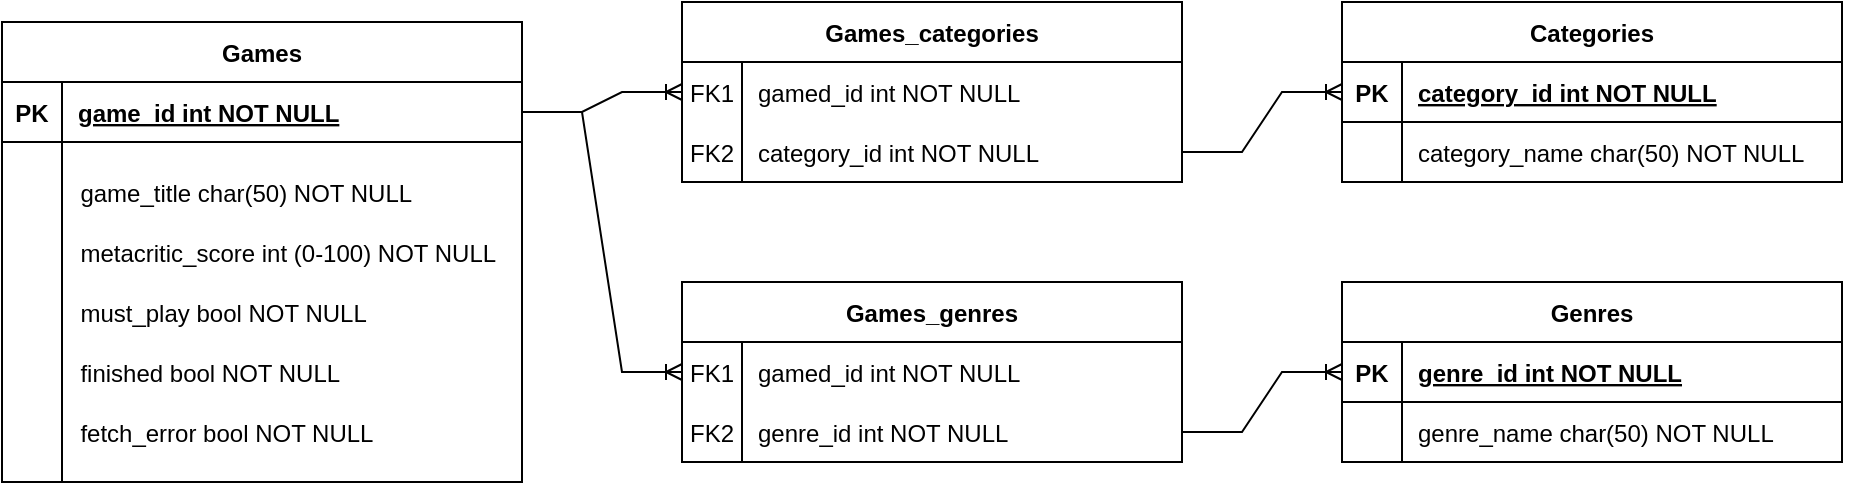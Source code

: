<mxfile version="24.8.6">
  <diagram id="R2lEEEUBdFMjLlhIrx00" name="Page-1">
    <mxGraphModel dx="1195" dy="658" grid="1" gridSize="10" guides="1" tooltips="1" connect="1" arrows="1" fold="1" page="1" pageScale="1" pageWidth="850" pageHeight="1100" math="0" shadow="0" extFonts="Permanent Marker^https://fonts.googleapis.com/css?family=Permanent+Marker">
      <root>
        <mxCell id="0" />
        <mxCell id="1" parent="0" />
        <mxCell id="Uuu9aDrbtGIYSMwyviMf-1" value="" style="group" vertex="1" connectable="0" parent="1">
          <mxGeometry x="30" y="200" width="260" height="220" as="geometry" />
        </mxCell>
        <mxCell id="C-vyLk0tnHw3VtMMgP7b-23" value="Games" style="shape=table;startSize=30;container=1;collapsible=1;childLayout=tableLayout;fixedRows=1;rowLines=0;fontStyle=1;align=center;resizeLast=1;" parent="Uuu9aDrbtGIYSMwyviMf-1" vertex="1">
          <mxGeometry width="260" height="230" as="geometry">
            <mxRectangle width="80" height="30" as="alternateBounds" />
          </mxGeometry>
        </mxCell>
        <mxCell id="C-vyLk0tnHw3VtMMgP7b-24" value="" style="shape=partialRectangle;collapsible=0;dropTarget=0;pointerEvents=0;fillColor=none;points=[[0,0.5],[1,0.5]];portConstraint=eastwest;top=0;left=0;right=0;bottom=1;" parent="C-vyLk0tnHw3VtMMgP7b-23" vertex="1">
          <mxGeometry y="30" width="260" height="30" as="geometry" />
        </mxCell>
        <mxCell id="C-vyLk0tnHw3VtMMgP7b-25" value="PK" style="shape=partialRectangle;overflow=hidden;connectable=0;fillColor=none;top=0;left=0;bottom=0;right=0;fontStyle=1;" parent="C-vyLk0tnHw3VtMMgP7b-24" vertex="1">
          <mxGeometry width="30" height="30" as="geometry">
            <mxRectangle width="30" height="30" as="alternateBounds" />
          </mxGeometry>
        </mxCell>
        <mxCell id="C-vyLk0tnHw3VtMMgP7b-26" value="game_id int NOT NULL " style="shape=partialRectangle;overflow=hidden;connectable=0;fillColor=none;top=0;left=0;bottom=0;right=0;align=left;spacingLeft=6;fontStyle=5;" parent="C-vyLk0tnHw3VtMMgP7b-24" vertex="1">
          <mxGeometry x="30" width="230" height="30" as="geometry">
            <mxRectangle width="230" height="30" as="alternateBounds" />
          </mxGeometry>
        </mxCell>
        <mxCell id="C-vyLk0tnHw3VtMMgP7b-27" value="" style="shape=partialRectangle;collapsible=0;dropTarget=0;pointerEvents=0;fillColor=none;points=[[0,0.5],[1,0.5]];portConstraint=eastwest;top=0;left=0;right=0;bottom=0;" parent="C-vyLk0tnHw3VtMMgP7b-23" vertex="1">
          <mxGeometry y="60" width="260" height="170" as="geometry" />
        </mxCell>
        <mxCell id="C-vyLk0tnHw3VtMMgP7b-28" value="" style="shape=partialRectangle;overflow=hidden;connectable=0;fillColor=none;top=0;left=0;bottom=0;right=0;" parent="C-vyLk0tnHw3VtMMgP7b-27" vertex="1">
          <mxGeometry width="30" height="170" as="geometry">
            <mxRectangle width="30" height="170" as="alternateBounds" />
          </mxGeometry>
        </mxCell>
        <mxCell id="C-vyLk0tnHw3VtMMgP7b-29" value="" style="shape=partialRectangle;overflow=hidden;connectable=0;fillColor=none;top=0;left=0;bottom=0;right=0;align=left;spacingLeft=6;" parent="C-vyLk0tnHw3VtMMgP7b-27" vertex="1">
          <mxGeometry x="30" width="230" height="170" as="geometry">
            <mxRectangle width="230" height="170" as="alternateBounds" />
          </mxGeometry>
        </mxCell>
        <mxCell id="fpRdts2_sNlGYthZ_Uof-4" value="game_title char(50) NOT NULL" style="shape=partialRectangle;overflow=hidden;connectable=0;fillColor=none;top=0;left=0;bottom=0;right=0;align=left;spacingLeft=6;" parent="Uuu9aDrbtGIYSMwyviMf-1" vertex="1">
          <mxGeometry x="31.2" y="70" width="228.8" height="30" as="geometry">
            <mxRectangle width="220" height="30" as="alternateBounds" />
          </mxGeometry>
        </mxCell>
        <mxCell id="fpRdts2_sNlGYthZ_Uof-6" value="must_play bool NOT NULL" style="shape=partialRectangle;overflow=hidden;connectable=0;fillColor=none;top=0;left=0;bottom=0;right=0;align=left;spacingLeft=6;" parent="Uuu9aDrbtGIYSMwyviMf-1" vertex="1">
          <mxGeometry x="31.2" y="130" width="228.8" height="30" as="geometry">
            <mxRectangle width="220" height="30" as="alternateBounds" />
          </mxGeometry>
        </mxCell>
        <mxCell id="fpRdts2_sNlGYthZ_Uof-5" value="metacritic_score int (0-100) NOT NULL" style="shape=partialRectangle;overflow=hidden;connectable=0;fillColor=none;top=0;left=0;bottom=0;right=0;align=left;spacingLeft=6;" parent="Uuu9aDrbtGIYSMwyviMf-1" vertex="1">
          <mxGeometry x="31.2" y="100" width="228.8" height="30" as="geometry">
            <mxRectangle width="220" height="30" as="alternateBounds" />
          </mxGeometry>
        </mxCell>
        <mxCell id="fpRdts2_sNlGYthZ_Uof-7" value="finished bool NOT NULL" style="shape=partialRectangle;overflow=hidden;connectable=0;fillColor=none;top=0;left=0;bottom=0;right=0;align=left;spacingLeft=6;" parent="Uuu9aDrbtGIYSMwyviMf-1" vertex="1">
          <mxGeometry x="31.2" y="160" width="228.8" height="30" as="geometry">
            <mxRectangle width="220" height="30" as="alternateBounds" />
          </mxGeometry>
        </mxCell>
        <mxCell id="Uuu9aDrbtGIYSMwyviMf-92" value="fetch_error bool NOT NULL" style="shape=partialRectangle;overflow=hidden;connectable=0;fillColor=none;top=0;left=0;bottom=0;right=0;align=left;spacingLeft=6;" vertex="1" parent="Uuu9aDrbtGIYSMwyviMf-1">
          <mxGeometry x="31.2" y="190" width="228.8" height="30" as="geometry">
            <mxRectangle width="220" height="30" as="alternateBounds" />
          </mxGeometry>
        </mxCell>
        <mxCell id="Uuu9aDrbtGIYSMwyviMf-14" value="" style="group" vertex="1" connectable="0" parent="1">
          <mxGeometry x="710" y="190" width="250" height="240" as="geometry" />
        </mxCell>
        <mxCell id="Uuu9aDrbtGIYSMwyviMf-68" value="" style="group" vertex="1" connectable="0" parent="Uuu9aDrbtGIYSMwyviMf-14">
          <mxGeometry x="-10" width="250" height="110" as="geometry" />
        </mxCell>
        <mxCell id="Uuu9aDrbtGIYSMwyviMf-15" value="Categories" style="shape=table;startSize=30;container=1;collapsible=1;childLayout=tableLayout;fixedRows=1;rowLines=0;fontStyle=1;align=center;resizeLast=1;" vertex="1" parent="Uuu9aDrbtGIYSMwyviMf-68">
          <mxGeometry width="250" height="90" as="geometry">
            <mxRectangle width="80" height="30" as="alternateBounds" />
          </mxGeometry>
        </mxCell>
        <mxCell id="Uuu9aDrbtGIYSMwyviMf-16" value="" style="shape=partialRectangle;collapsible=0;dropTarget=0;pointerEvents=0;fillColor=none;points=[[0,0.5],[1,0.5]];portConstraint=eastwest;top=0;left=0;right=0;bottom=1;" vertex="1" parent="Uuu9aDrbtGIYSMwyviMf-15">
          <mxGeometry y="30" width="250" height="30" as="geometry" />
        </mxCell>
        <mxCell id="Uuu9aDrbtGIYSMwyviMf-17" value="PK" style="shape=partialRectangle;overflow=hidden;connectable=0;fillColor=none;top=0;left=0;bottom=0;right=0;fontStyle=1;" vertex="1" parent="Uuu9aDrbtGIYSMwyviMf-16">
          <mxGeometry width="30" height="30" as="geometry">
            <mxRectangle width="30" height="30" as="alternateBounds" />
          </mxGeometry>
        </mxCell>
        <mxCell id="Uuu9aDrbtGIYSMwyviMf-18" value="category_id int NOT NULL " style="shape=partialRectangle;overflow=hidden;connectable=0;fillColor=none;top=0;left=0;bottom=0;right=0;align=left;spacingLeft=6;fontStyle=5;" vertex="1" parent="Uuu9aDrbtGIYSMwyviMf-16">
          <mxGeometry x="30" width="220" height="30" as="geometry">
            <mxRectangle width="220" height="30" as="alternateBounds" />
          </mxGeometry>
        </mxCell>
        <mxCell id="Uuu9aDrbtGIYSMwyviMf-19" value="" style="shape=partialRectangle;collapsible=0;dropTarget=0;pointerEvents=0;fillColor=none;points=[[0,0.5],[1,0.5]];portConstraint=eastwest;top=0;left=0;right=0;bottom=0;" vertex="1" parent="Uuu9aDrbtGIYSMwyviMf-15">
          <mxGeometry y="60" width="250" height="30" as="geometry" />
        </mxCell>
        <mxCell id="Uuu9aDrbtGIYSMwyviMf-20" value="" style="shape=partialRectangle;overflow=hidden;connectable=0;fillColor=none;top=0;left=0;bottom=0;right=0;" vertex="1" parent="Uuu9aDrbtGIYSMwyviMf-19">
          <mxGeometry width="30" height="30" as="geometry">
            <mxRectangle width="30" height="30" as="alternateBounds" />
          </mxGeometry>
        </mxCell>
        <mxCell id="Uuu9aDrbtGIYSMwyviMf-21" value="" style="shape=partialRectangle;overflow=hidden;connectable=0;fillColor=none;top=0;left=0;bottom=0;right=0;align=left;spacingLeft=6;" vertex="1" parent="Uuu9aDrbtGIYSMwyviMf-19">
          <mxGeometry x="30" width="220" height="30" as="geometry">
            <mxRectangle width="220" height="30" as="alternateBounds" />
          </mxGeometry>
        </mxCell>
        <mxCell id="Uuu9aDrbtGIYSMwyviMf-22" value="" style="shape=partialRectangle;overflow=hidden;connectable=0;fillColor=none;top=0;left=0;bottom=0;right=0;" vertex="1" parent="Uuu9aDrbtGIYSMwyviMf-68">
          <mxGeometry y="80" width="30" height="30" as="geometry">
            <mxRectangle width="30" height="30" as="alternateBounds" />
          </mxGeometry>
        </mxCell>
        <mxCell id="Uuu9aDrbtGIYSMwyviMf-23" value="category_name char(50) NOT NULL" style="shape=partialRectangle;overflow=hidden;connectable=0;fillColor=none;top=0;left=0;bottom=0;right=0;align=left;spacingLeft=6;" vertex="1" parent="Uuu9aDrbtGIYSMwyviMf-68">
          <mxGeometry x="30" y="60" width="220" height="30" as="geometry">
            <mxRectangle width="220" height="30" as="alternateBounds" />
          </mxGeometry>
        </mxCell>
        <mxCell id="Uuu9aDrbtGIYSMwyviMf-64" value="" style="shape=partialRectangle;overflow=hidden;connectable=0;fillColor=none;top=0;left=0;bottom=0;right=0;" vertex="1" parent="1">
          <mxGeometry x="720" y="280" width="30" height="30" as="geometry">
            <mxRectangle width="30" height="30" as="alternateBounds" />
          </mxGeometry>
        </mxCell>
        <mxCell id="Uuu9aDrbtGIYSMwyviMf-67" value="" style="group;movable=1;resizable=1;rotatable=1;deletable=1;editable=1;locked=0;connectable=1;" vertex="1" connectable="0" parent="1">
          <mxGeometry x="370" y="330" width="250" height="90" as="geometry" />
        </mxCell>
        <mxCell id="Uuu9aDrbtGIYSMwyviMf-48" value="Games_genres" style="shape=table;startSize=30;container=1;collapsible=1;childLayout=tableLayout;fixedRows=1;rowLines=0;fontStyle=1;align=center;resizeLast=1;movable=1;resizable=1;rotatable=1;deletable=1;editable=1;locked=0;connectable=1;" vertex="1" parent="Uuu9aDrbtGIYSMwyviMf-67">
          <mxGeometry width="250" height="90" as="geometry">
            <mxRectangle width="80" height="30" as="alternateBounds" />
          </mxGeometry>
        </mxCell>
        <mxCell id="Uuu9aDrbtGIYSMwyviMf-49" value="" style="shape=partialRectangle;collapsible=0;dropTarget=0;pointerEvents=0;fillColor=none;points=[[0,0.5],[1,0.5]];portConstraint=eastwest;top=0;left=0;right=0;bottom=1;movable=1;resizable=1;rotatable=1;deletable=1;editable=1;locked=0;connectable=1;" vertex="1" parent="Uuu9aDrbtGIYSMwyviMf-48">
          <mxGeometry y="30" width="250" height="60" as="geometry" />
        </mxCell>
        <mxCell id="Uuu9aDrbtGIYSMwyviMf-50" value="" style="shape=partialRectangle;overflow=hidden;connectable=1;fillColor=none;top=0;left=0;bottom=0;right=0;fontStyle=1;movable=1;resizable=1;rotatable=1;deletable=1;editable=1;locked=0;" vertex="1" parent="Uuu9aDrbtGIYSMwyviMf-49">
          <mxGeometry width="30" height="60" as="geometry">
            <mxRectangle width="30" height="60" as="alternateBounds" />
          </mxGeometry>
        </mxCell>
        <mxCell id="Uuu9aDrbtGIYSMwyviMf-51" value="" style="shape=partialRectangle;overflow=hidden;connectable=1;fillColor=none;top=0;left=0;bottom=0;right=0;align=left;spacingLeft=6;fontStyle=5;movable=1;resizable=1;rotatable=1;deletable=1;editable=1;locked=0;" vertex="1" parent="Uuu9aDrbtGIYSMwyviMf-49">
          <mxGeometry x="30" width="220" height="60" as="geometry">
            <mxRectangle width="220" height="60" as="alternateBounds" />
          </mxGeometry>
        </mxCell>
        <mxCell id="Uuu9aDrbtGIYSMwyviMf-53" value="genre_id int NOT NULL" style="shape=partialRectangle;overflow=hidden;connectable=1;fillColor=none;top=0;left=0;bottom=0;right=0;align=left;spacingLeft=6;movable=1;resizable=1;rotatable=1;deletable=1;editable=1;locked=0;" vertex="1" parent="Uuu9aDrbtGIYSMwyviMf-67">
          <mxGeometry x="30" y="60" width="220" height="30" as="geometry">
            <mxRectangle width="220" height="30" as="alternateBounds" />
          </mxGeometry>
        </mxCell>
        <mxCell id="Uuu9aDrbtGIYSMwyviMf-54" value="FK2" style="shape=partialRectangle;overflow=hidden;connectable=1;fillColor=none;top=0;left=0;bottom=0;right=0;fontStyle=0;movable=1;resizable=1;rotatable=1;deletable=1;editable=1;locked=0;" vertex="1" parent="Uuu9aDrbtGIYSMwyviMf-67">
          <mxGeometry y="60" width="30" height="30" as="geometry">
            <mxRectangle width="30" height="30" as="alternateBounds" />
          </mxGeometry>
        </mxCell>
        <mxCell id="Uuu9aDrbtGIYSMwyviMf-55" value="gamed_id int NOT NULL" style="shape=partialRectangle;overflow=hidden;connectable=1;fillColor=none;top=0;left=0;bottom=0;right=0;align=left;spacingLeft=6;movable=1;resizable=1;rotatable=1;deletable=1;editable=1;locked=0;" vertex="1" parent="Uuu9aDrbtGIYSMwyviMf-67">
          <mxGeometry x="30" y="30" width="220" height="30" as="geometry">
            <mxRectangle width="220" height="30" as="alternateBounds" />
          </mxGeometry>
        </mxCell>
        <mxCell id="Uuu9aDrbtGIYSMwyviMf-56" value="FK1" style="shape=partialRectangle;overflow=hidden;connectable=1;fillColor=none;top=0;left=0;bottom=0;right=0;fontStyle=0;movable=1;resizable=1;rotatable=1;deletable=1;editable=1;locked=0;" vertex="1" parent="Uuu9aDrbtGIYSMwyviMf-67">
          <mxGeometry y="30" width="30" height="30" as="geometry">
            <mxRectangle width="30" height="30" as="alternateBounds" />
          </mxGeometry>
        </mxCell>
        <mxCell id="Uuu9aDrbtGIYSMwyviMf-69" value="" style="group" vertex="1" connectable="0" parent="1">
          <mxGeometry x="700" y="330" width="250" height="90" as="geometry" />
        </mxCell>
        <mxCell id="Uuu9aDrbtGIYSMwyviMf-57" value="Genres" style="shape=table;startSize=30;container=1;collapsible=1;childLayout=tableLayout;fixedRows=1;rowLines=0;fontStyle=1;align=center;resizeLast=1;" vertex="1" parent="Uuu9aDrbtGIYSMwyviMf-69">
          <mxGeometry width="250" height="90" as="geometry">
            <mxRectangle width="80" height="30" as="alternateBounds" />
          </mxGeometry>
        </mxCell>
        <mxCell id="Uuu9aDrbtGIYSMwyviMf-58" value="" style="shape=partialRectangle;collapsible=0;dropTarget=0;pointerEvents=0;fillColor=none;points=[[0,0.5],[1,0.5]];portConstraint=eastwest;top=0;left=0;right=0;bottom=1;" vertex="1" parent="Uuu9aDrbtGIYSMwyviMf-57">
          <mxGeometry y="30" width="250" height="30" as="geometry" />
        </mxCell>
        <mxCell id="Uuu9aDrbtGIYSMwyviMf-59" value="PK" style="shape=partialRectangle;overflow=hidden;connectable=0;fillColor=none;top=0;left=0;bottom=0;right=0;fontStyle=1;" vertex="1" parent="Uuu9aDrbtGIYSMwyviMf-58">
          <mxGeometry width="30" height="30" as="geometry">
            <mxRectangle width="30" height="30" as="alternateBounds" />
          </mxGeometry>
        </mxCell>
        <mxCell id="Uuu9aDrbtGIYSMwyviMf-60" value="genre_id int NOT NULL " style="shape=partialRectangle;overflow=hidden;connectable=0;fillColor=none;top=0;left=0;bottom=0;right=0;align=left;spacingLeft=6;fontStyle=5;" vertex="1" parent="Uuu9aDrbtGIYSMwyviMf-58">
          <mxGeometry x="30" width="220" height="30" as="geometry">
            <mxRectangle width="220" height="30" as="alternateBounds" />
          </mxGeometry>
        </mxCell>
        <mxCell id="Uuu9aDrbtGIYSMwyviMf-61" value="" style="shape=partialRectangle;collapsible=0;dropTarget=0;pointerEvents=0;fillColor=none;points=[[0,0.5],[1,0.5]];portConstraint=eastwest;top=0;left=0;right=0;bottom=0;" vertex="1" parent="Uuu9aDrbtGIYSMwyviMf-57">
          <mxGeometry y="60" width="250" height="30" as="geometry" />
        </mxCell>
        <mxCell id="Uuu9aDrbtGIYSMwyviMf-62" value="" style="shape=partialRectangle;overflow=hidden;connectable=0;fillColor=none;top=0;left=0;bottom=0;right=0;" vertex="1" parent="Uuu9aDrbtGIYSMwyviMf-61">
          <mxGeometry width="30" height="30" as="geometry">
            <mxRectangle width="30" height="30" as="alternateBounds" />
          </mxGeometry>
        </mxCell>
        <mxCell id="Uuu9aDrbtGIYSMwyviMf-63" value="" style="shape=partialRectangle;overflow=hidden;connectable=0;fillColor=none;top=0;left=0;bottom=0;right=0;align=left;spacingLeft=6;" vertex="1" parent="Uuu9aDrbtGIYSMwyviMf-61">
          <mxGeometry x="30" width="220" height="30" as="geometry">
            <mxRectangle width="220" height="30" as="alternateBounds" />
          </mxGeometry>
        </mxCell>
        <mxCell id="Uuu9aDrbtGIYSMwyviMf-65" value="genre_name char(50) NOT NULL" style="shape=partialRectangle;overflow=hidden;connectable=0;fillColor=none;top=0;left=0;bottom=0;right=0;align=left;spacingLeft=6;" vertex="1" parent="Uuu9aDrbtGIYSMwyviMf-69">
          <mxGeometry x="30" y="60" width="220" height="30" as="geometry">
            <mxRectangle width="220" height="30" as="alternateBounds" />
          </mxGeometry>
        </mxCell>
        <mxCell id="Uuu9aDrbtGIYSMwyviMf-70" value="" style="edgeStyle=entityRelationEdgeStyle;fontSize=12;html=1;endArrow=ERoneToMany;rounded=0;exitX=1;exitY=0.5;exitDx=0;exitDy=0;entryX=0;entryY=0.5;entryDx=0;entryDy=0;" edge="1" parent="1" source="C-vyLk0tnHw3VtMMgP7b-24" target="Uuu9aDrbtGIYSMwyviMf-47">
          <mxGeometry width="100" height="100" relative="1" as="geometry">
            <mxPoint x="300" y="235" as="sourcePoint" />
            <mxPoint x="390" y="160" as="targetPoint" />
          </mxGeometry>
        </mxCell>
        <mxCell id="Uuu9aDrbtGIYSMwyviMf-66" value="" style="group;movable=1;resizable=1;rotatable=1;deletable=1;editable=1;locked=0;connectable=1;" vertex="1" connectable="0" parent="1">
          <mxGeometry x="370" y="190" width="250" height="90" as="geometry" />
        </mxCell>
        <mxCell id="Uuu9aDrbtGIYSMwyviMf-31" value="Games_categories" style="shape=table;startSize=30;container=1;collapsible=1;childLayout=tableLayout;fixedRows=1;rowLines=0;fontStyle=1;align=center;resizeLast=1;movable=1;resizable=1;rotatable=1;deletable=1;editable=1;locked=0;connectable=1;" vertex="1" parent="Uuu9aDrbtGIYSMwyviMf-66">
          <mxGeometry width="250" height="90" as="geometry">
            <mxRectangle width="80" height="30" as="alternateBounds" />
          </mxGeometry>
        </mxCell>
        <mxCell id="Uuu9aDrbtGIYSMwyviMf-32" value="" style="shape=partialRectangle;collapsible=0;dropTarget=0;pointerEvents=0;fillColor=none;points=[[0,0.5],[1,0.5]];portConstraint=eastwest;top=0;left=0;right=0;bottom=1;movable=1;resizable=1;rotatable=1;deletable=1;editable=1;locked=0;connectable=1;" vertex="1" parent="Uuu9aDrbtGIYSMwyviMf-31">
          <mxGeometry y="30" width="250" height="60" as="geometry" />
        </mxCell>
        <mxCell id="Uuu9aDrbtGIYSMwyviMf-33" value="" style="shape=partialRectangle;overflow=hidden;connectable=1;fillColor=none;top=0;left=0;bottom=0;right=0;fontStyle=1;movable=1;resizable=1;rotatable=1;deletable=1;editable=1;locked=0;" vertex="1" parent="Uuu9aDrbtGIYSMwyviMf-32">
          <mxGeometry width="30" height="60" as="geometry">
            <mxRectangle width="30" height="60" as="alternateBounds" />
          </mxGeometry>
        </mxCell>
        <mxCell id="Uuu9aDrbtGIYSMwyviMf-34" value="" style="shape=partialRectangle;overflow=hidden;connectable=1;fillColor=none;top=0;left=0;bottom=0;right=0;align=left;spacingLeft=6;fontStyle=5;movable=1;resizable=1;rotatable=1;deletable=1;editable=1;locked=0;" vertex="1" parent="Uuu9aDrbtGIYSMwyviMf-32">
          <mxGeometry x="30" width="220" height="60" as="geometry">
            <mxRectangle width="220" height="60" as="alternateBounds" />
          </mxGeometry>
        </mxCell>
        <mxCell id="Uuu9aDrbtGIYSMwyviMf-44" value="category_id int NOT NULL" style="shape=partialRectangle;overflow=hidden;connectable=1;fillColor=none;top=0;left=0;bottom=0;right=0;align=left;spacingLeft=6;movable=1;resizable=1;rotatable=1;deletable=1;editable=1;locked=0;" vertex="1" parent="Uuu9aDrbtGIYSMwyviMf-66">
          <mxGeometry x="30" y="60" width="220" height="30" as="geometry">
            <mxRectangle width="220" height="30" as="alternateBounds" />
          </mxGeometry>
        </mxCell>
        <mxCell id="Uuu9aDrbtGIYSMwyviMf-45" value="FK2" style="shape=partialRectangle;overflow=hidden;connectable=1;fillColor=none;top=0;left=0;bottom=0;right=0;fontStyle=0;movable=1;resizable=1;rotatable=1;deletable=1;editable=1;locked=0;" vertex="1" parent="Uuu9aDrbtGIYSMwyviMf-66">
          <mxGeometry y="60" width="30" height="30" as="geometry">
            <mxRectangle width="30" height="30" as="alternateBounds" />
          </mxGeometry>
        </mxCell>
        <mxCell id="Uuu9aDrbtGIYSMwyviMf-46" value="gamed_id int NOT NULL" style="shape=partialRectangle;overflow=hidden;connectable=1;fillColor=none;top=0;left=0;bottom=0;right=0;align=left;spacingLeft=6;movable=1;resizable=1;rotatable=1;deletable=1;editable=1;locked=0;" vertex="1" parent="Uuu9aDrbtGIYSMwyviMf-66">
          <mxGeometry x="30" y="30" width="220" height="30" as="geometry">
            <mxRectangle width="220" height="30" as="alternateBounds" />
          </mxGeometry>
        </mxCell>
        <mxCell id="Uuu9aDrbtGIYSMwyviMf-47" value="FK1" style="shape=partialRectangle;overflow=hidden;connectable=1;fillColor=none;top=0;left=0;bottom=0;right=0;fontStyle=0;movable=1;resizable=1;rotatable=1;deletable=1;editable=1;locked=0;" vertex="1" parent="Uuu9aDrbtGIYSMwyviMf-66">
          <mxGeometry y="30" width="30" height="30" as="geometry">
            <mxRectangle width="30" height="30" as="alternateBounds" />
          </mxGeometry>
        </mxCell>
        <mxCell id="Uuu9aDrbtGIYSMwyviMf-89" value="" style="edgeStyle=entityRelationEdgeStyle;fontSize=12;html=1;endArrow=ERoneToMany;rounded=0;exitX=1;exitY=0.5;exitDx=0;exitDy=0;entryX=0;entryY=0.5;entryDx=0;entryDy=0;" edge="1" parent="1" source="Uuu9aDrbtGIYSMwyviMf-44" target="Uuu9aDrbtGIYSMwyviMf-16">
          <mxGeometry width="100" height="100" relative="1" as="geometry">
            <mxPoint x="660" y="200" as="sourcePoint" />
            <mxPoint x="760" y="100" as="targetPoint" />
          </mxGeometry>
        </mxCell>
        <mxCell id="Uuu9aDrbtGIYSMwyviMf-90" value="" style="edgeStyle=entityRelationEdgeStyle;fontSize=12;html=1;endArrow=ERoneToMany;rounded=0;exitX=1;exitY=0.5;exitDx=0;exitDy=0;entryX=0;entryY=0.5;entryDx=0;entryDy=0;" edge="1" parent="1" source="C-vyLk0tnHw3VtMMgP7b-24" target="Uuu9aDrbtGIYSMwyviMf-56">
          <mxGeometry width="100" height="100" relative="1" as="geometry">
            <mxPoint x="290" y="215" as="sourcePoint" />
            <mxPoint x="350" y="385" as="targetPoint" />
          </mxGeometry>
        </mxCell>
        <mxCell id="Uuu9aDrbtGIYSMwyviMf-91" value="" style="edgeStyle=entityRelationEdgeStyle;fontSize=12;html=1;endArrow=ERoneToMany;rounded=0;exitX=1;exitY=0.5;exitDx=0;exitDy=0;entryX=0;entryY=0.5;entryDx=0;entryDy=0;" edge="1" parent="1" source="Uuu9aDrbtGIYSMwyviMf-53" target="Uuu9aDrbtGIYSMwyviMf-58">
          <mxGeometry width="100" height="100" relative="1" as="geometry">
            <mxPoint x="600" y="495" as="sourcePoint" />
            <mxPoint x="670" y="450" as="targetPoint" />
          </mxGeometry>
        </mxCell>
      </root>
    </mxGraphModel>
  </diagram>
</mxfile>
